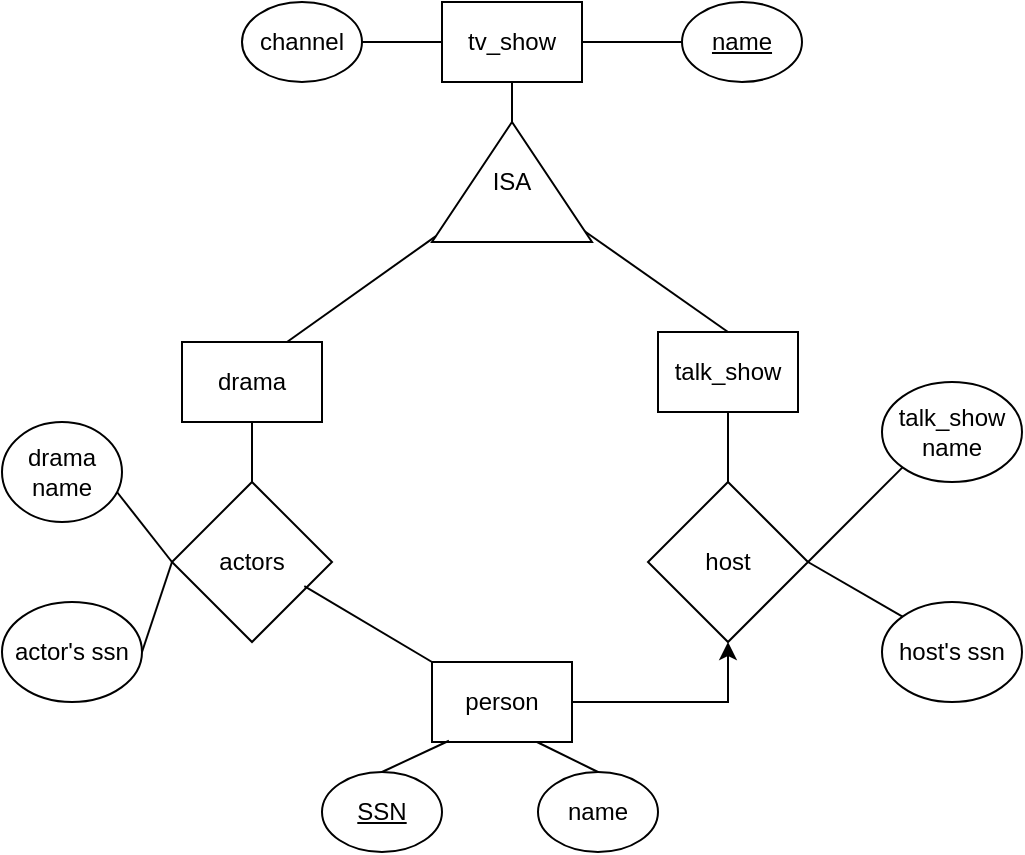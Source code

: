 <mxfile version="21.1.1" type="github">
  <diagram name="第1頁" id="jgAXVNBRgMBZShgyMuvH">
    <mxGraphModel dx="744" dy="416" grid="1" gridSize="10" guides="1" tooltips="1" connect="1" arrows="1" fold="1" page="1" pageScale="1" pageWidth="827" pageHeight="1169" math="0" shadow="0">
      <root>
        <mxCell id="0" />
        <mxCell id="1" parent="0" />
        <mxCell id="I4qZ6FRCHDBkj2pwvKRZ-1" value="" style="edgeStyle=orthogonalEdgeStyle;rounded=0;orthogonalLoop=1;jettySize=auto;html=1;" edge="1" parent="1" source="Wwxn7E1qv-EfVadIdRsq-1" target="yyZb5kcJpjw0oZw3hkXW-1">
          <mxGeometry relative="1" as="geometry" />
        </mxCell>
        <mxCell id="Wwxn7E1qv-EfVadIdRsq-1" value="person" style="rounded=0;whiteSpace=wrap;html=1;" parent="1" vertex="1">
          <mxGeometry x="365" y="490" width="70" height="40" as="geometry" />
        </mxCell>
        <mxCell id="Wwxn7E1qv-EfVadIdRsq-2" value="SSN" style="ellipse;whiteSpace=wrap;html=1;fontStyle=4" parent="1" vertex="1">
          <mxGeometry x="310" y="545" width="60" height="40" as="geometry" />
        </mxCell>
        <mxCell id="Wwxn7E1qv-EfVadIdRsq-3" value="" style="endArrow=none;html=1;rounded=0;entryX=0.121;entryY=0.984;entryDx=0;entryDy=0;exitX=0.5;exitY=0;exitDx=0;exitDy=0;entryPerimeter=0;" parent="1" source="Wwxn7E1qv-EfVadIdRsq-2" target="Wwxn7E1qv-EfVadIdRsq-1" edge="1">
          <mxGeometry width="50" height="50" relative="1" as="geometry">
            <mxPoint x="363" y="845" as="sourcePoint" />
            <mxPoint x="413" y="795" as="targetPoint" />
          </mxGeometry>
        </mxCell>
        <mxCell id="Wwxn7E1qv-EfVadIdRsq-4" value="name" style="ellipse;whiteSpace=wrap;html=1;movable=1;resizable=1;rotatable=1;deletable=1;editable=1;locked=0;connectable=1;" parent="1" vertex="1">
          <mxGeometry x="418" y="545" width="60" height="40" as="geometry" />
        </mxCell>
        <mxCell id="Wwxn7E1qv-EfVadIdRsq-5" value="" style="endArrow=none;html=1;rounded=0;entryX=0.75;entryY=1;entryDx=0;entryDy=0;exitX=0.5;exitY=0;exitDx=0;exitDy=0;movable=1;resizable=1;rotatable=1;deletable=1;editable=1;locked=0;connectable=1;" parent="1" source="Wwxn7E1qv-EfVadIdRsq-4" target="Wwxn7E1qv-EfVadIdRsq-1" edge="1">
          <mxGeometry width="50" height="50" relative="1" as="geometry">
            <mxPoint x="450.5" y="845" as="sourcePoint" />
            <mxPoint x="447" y="785" as="targetPoint" />
          </mxGeometry>
        </mxCell>
        <mxCell id="Wwxn7E1qv-EfVadIdRsq-7" value="drama" style="rounded=0;whiteSpace=wrap;html=1;" parent="1" vertex="1">
          <mxGeometry x="240" y="330" width="70" height="40" as="geometry" />
        </mxCell>
        <mxCell id="Wwxn7E1qv-EfVadIdRsq-16" value="" style="endArrow=none;html=1;rounded=0;entryX=0.117;entryY=0.925;entryDx=0;entryDy=0;entryPerimeter=0;exitX=0.5;exitY=0;exitDx=0;exitDy=0;" parent="1" source="Wwxn7E1qv-EfVadIdRsq-31" target="Wwxn7E1qv-EfVadIdRsq-17" edge="1">
          <mxGeometry width="50" height="50" relative="1" as="geometry">
            <mxPoint x="480" y="330" as="sourcePoint" />
            <mxPoint x="398" y="305" as="targetPoint" />
          </mxGeometry>
        </mxCell>
        <mxCell id="Wwxn7E1qv-EfVadIdRsq-17" value="ISA" style="triangle;whiteSpace=wrap;html=1;rotation=90;flipV=1;flipH=1;horizontal=0;verticalAlign=middle;labelPosition=center;verticalLabelPosition=middle;align=center;" parent="1" vertex="1">
          <mxGeometry x="375" y="210" width="60" height="80" as="geometry" />
        </mxCell>
        <mxCell id="Wwxn7E1qv-EfVadIdRsq-18" value="" style="endArrow=none;html=1;rounded=0;exitX=0.75;exitY=0;exitDx=0;exitDy=0;" parent="1" source="Wwxn7E1qv-EfVadIdRsq-7" target="Wwxn7E1qv-EfVadIdRsq-17" edge="1">
          <mxGeometry width="50" height="50" relative="1" as="geometry">
            <mxPoint x="310" y="280" as="sourcePoint" />
            <mxPoint x="360" y="230" as="targetPoint" />
          </mxGeometry>
        </mxCell>
        <mxCell id="Wwxn7E1qv-EfVadIdRsq-21" value="tv_show" style="rounded=0;whiteSpace=wrap;html=1;" parent="1" vertex="1">
          <mxGeometry x="370" y="160" width="70" height="40" as="geometry" />
        </mxCell>
        <mxCell id="Wwxn7E1qv-EfVadIdRsq-22" value="channel" style="ellipse;whiteSpace=wrap;html=1;" parent="1" vertex="1">
          <mxGeometry x="270" y="160" width="60" height="40" as="geometry" />
        </mxCell>
        <mxCell id="Wwxn7E1qv-EfVadIdRsq-23" value="" style="endArrow=none;html=1;rounded=0;entryX=0;entryY=0.5;entryDx=0;entryDy=0;exitX=1;exitY=0.5;exitDx=0;exitDy=0;" parent="1" source="Wwxn7E1qv-EfVadIdRsq-22" target="Wwxn7E1qv-EfVadIdRsq-21" edge="1">
          <mxGeometry width="50" height="50" relative="1" as="geometry">
            <mxPoint x="481.213" y="139.998" as="sourcePoint" />
            <mxPoint x="646" y="244.14" as="targetPoint" />
          </mxGeometry>
        </mxCell>
        <mxCell id="Wwxn7E1qv-EfVadIdRsq-24" value="name" style="ellipse;whiteSpace=wrap;html=1;movable=1;resizable=1;rotatable=1;deletable=1;editable=1;locked=0;connectable=1;fontStyle=4" parent="1" vertex="1">
          <mxGeometry x="490" y="160" width="60" height="40" as="geometry" />
        </mxCell>
        <mxCell id="Wwxn7E1qv-EfVadIdRsq-25" value="" style="endArrow=none;html=1;rounded=0;entryX=1;entryY=0.5;entryDx=0;entryDy=0;exitX=0;exitY=0.5;exitDx=0;exitDy=0;movable=1;resizable=1;rotatable=1;deletable=1;editable=1;locked=0;connectable=1;" parent="1" source="Wwxn7E1qv-EfVadIdRsq-24" target="Wwxn7E1qv-EfVadIdRsq-21" edge="1">
          <mxGeometry width="50" height="50" relative="1" as="geometry">
            <mxPoint x="586" y="139.14" as="sourcePoint" />
            <mxPoint x="680" y="234.14" as="targetPoint" />
          </mxGeometry>
        </mxCell>
        <mxCell id="Wwxn7E1qv-EfVadIdRsq-26" value="" style="endArrow=none;html=1;rounded=0;entryX=0;entryY=0.5;entryDx=0;entryDy=0;exitX=0.5;exitY=1;exitDx=0;exitDy=0;" parent="1" source="Wwxn7E1qv-EfVadIdRsq-21" target="Wwxn7E1qv-EfVadIdRsq-17" edge="1">
          <mxGeometry width="50" height="50" relative="1" as="geometry">
            <mxPoint x="293" y="270" as="sourcePoint" />
            <mxPoint x="366" y="223" as="targetPoint" />
          </mxGeometry>
        </mxCell>
        <mxCell id="Wwxn7E1qv-EfVadIdRsq-31" value="talk_show" style="rounded=0;whiteSpace=wrap;html=1;" parent="1" vertex="1">
          <mxGeometry x="478" y="325" width="70" height="40" as="geometry" />
        </mxCell>
        <mxCell id="Wwxn7E1qv-EfVadIdRsq-37" value="" style="endArrow=none;html=1;rounded=0;entryX=0.5;entryY=1;entryDx=0;entryDy=0;exitX=0.5;exitY=0;exitDx=0;exitDy=0;" parent="1" source="yyZb5kcJpjw0oZw3hkXW-3" target="Wwxn7E1qv-EfVadIdRsq-7" edge="1">
          <mxGeometry width="50" height="50" relative="1" as="geometry">
            <mxPoint x="200.0" y="352.5" as="sourcePoint" />
            <mxPoint x="240" y="355" as="targetPoint" />
          </mxGeometry>
        </mxCell>
        <mxCell id="yyZb5kcJpjw0oZw3hkXW-1" value="host" style="rhombus;whiteSpace=wrap;html=1;" parent="1" vertex="1">
          <mxGeometry x="473" y="400" width="80" height="80" as="geometry" />
        </mxCell>
        <mxCell id="yyZb5kcJpjw0oZw3hkXW-3" value="actors" style="rhombus;whiteSpace=wrap;html=1;" parent="1" vertex="1">
          <mxGeometry x="235" y="400" width="80" height="80" as="geometry" />
        </mxCell>
        <mxCell id="yyZb5kcJpjw0oZw3hkXW-4" value="" style="endArrow=none;html=1;rounded=0;exitX=0;exitY=0;exitDx=0;exitDy=0;entryX=0.827;entryY=0.651;entryDx=0;entryDy=0;entryPerimeter=0;" parent="1" source="Wwxn7E1qv-EfVadIdRsq-1" target="yyZb5kcJpjw0oZw3hkXW-3" edge="1">
          <mxGeometry width="50" height="50" relative="1" as="geometry">
            <mxPoint x="454" y="495" as="sourcePoint" />
            <mxPoint x="499" y="466" as="targetPoint" />
          </mxGeometry>
        </mxCell>
        <mxCell id="yyZb5kcJpjw0oZw3hkXW-5" value="" style="endArrow=none;html=1;rounded=0;entryX=0;entryY=0.5;entryDx=0;entryDy=0;exitX=0.955;exitY=0.695;exitDx=0;exitDy=0;exitPerimeter=0;" parent="1" source="yyZb5kcJpjw0oZw3hkXW-6" target="yyZb5kcJpjw0oZw3hkXW-3" edge="1">
          <mxGeometry width="50" height="50" relative="1" as="geometry">
            <mxPoint x="160" y="390" as="sourcePoint" />
            <mxPoint x="410" y="380" as="targetPoint" />
          </mxGeometry>
        </mxCell>
        <mxCell id="yyZb5kcJpjw0oZw3hkXW-6" value="drama name" style="ellipse;whiteSpace=wrap;html=1;" parent="1" vertex="1">
          <mxGeometry x="150" y="370" width="60" height="50" as="geometry" />
        </mxCell>
        <mxCell id="yyZb5kcJpjw0oZw3hkXW-7" value="" style="endArrow=none;html=1;rounded=0;entryX=0;entryY=0.5;entryDx=0;entryDy=0;exitX=1;exitY=0.5;exitDx=0;exitDy=0;" parent="1" source="yyZb5kcJpjw0oZw3hkXW-8" target="yyZb5kcJpjw0oZw3hkXW-3" edge="1">
          <mxGeometry width="50" height="50" relative="1" as="geometry">
            <mxPoint x="170" y="470" as="sourcePoint" />
            <mxPoint x="410" y="370" as="targetPoint" />
          </mxGeometry>
        </mxCell>
        <mxCell id="yyZb5kcJpjw0oZw3hkXW-8" value="actor&#39;s ssn" style="ellipse;whiteSpace=wrap;html=1;" parent="1" vertex="1">
          <mxGeometry x="150" y="460" width="70" height="50" as="geometry" />
        </mxCell>
        <mxCell id="yyZb5kcJpjw0oZw3hkXW-9" value="" style="endArrow=none;html=1;rounded=0;entryX=0;entryY=1;entryDx=0;entryDy=0;exitX=1;exitY=0.5;exitDx=0;exitDy=0;" parent="1" source="yyZb5kcJpjw0oZw3hkXW-1" target="yyZb5kcJpjw0oZw3hkXW-10" edge="1">
          <mxGeometry width="50" height="50" relative="1" as="geometry">
            <mxPoint x="630" y="377.5" as="sourcePoint" />
            <mxPoint x="705" y="427.5" as="targetPoint" />
          </mxGeometry>
        </mxCell>
        <mxCell id="yyZb5kcJpjw0oZw3hkXW-10" value="talk_show name" style="ellipse;whiteSpace=wrap;html=1;" parent="1" vertex="1">
          <mxGeometry x="590" y="350" width="70" height="50" as="geometry" />
        </mxCell>
        <mxCell id="yyZb5kcJpjw0oZw3hkXW-11" value="" style="endArrow=none;html=1;rounded=0;entryX=0;entryY=0;entryDx=0;entryDy=0;exitX=1;exitY=0.5;exitDx=0;exitDy=0;" parent="1" source="yyZb5kcJpjw0oZw3hkXW-1" target="yyZb5kcJpjw0oZw3hkXW-12" edge="1">
          <mxGeometry width="50" height="50" relative="1" as="geometry">
            <mxPoint x="685" y="490" as="sourcePoint" />
            <mxPoint x="750" y="460" as="targetPoint" />
          </mxGeometry>
        </mxCell>
        <mxCell id="yyZb5kcJpjw0oZw3hkXW-12" value="host&#39;s ssn" style="ellipse;whiteSpace=wrap;html=1;" parent="1" vertex="1">
          <mxGeometry x="590" y="460" width="70" height="50" as="geometry" />
        </mxCell>
        <mxCell id="I4qZ6FRCHDBkj2pwvKRZ-2" value="" style="endArrow=none;html=1;rounded=0;entryX=0.5;entryY=1;entryDx=0;entryDy=0;exitX=0.5;exitY=0;exitDx=0;exitDy=0;" edge="1" parent="1" source="yyZb5kcJpjw0oZw3hkXW-1" target="Wwxn7E1qv-EfVadIdRsq-31">
          <mxGeometry width="50" height="50" relative="1" as="geometry">
            <mxPoint x="440" y="500" as="sourcePoint" />
            <mxPoint x="490" y="450" as="targetPoint" />
          </mxGeometry>
        </mxCell>
      </root>
    </mxGraphModel>
  </diagram>
</mxfile>
